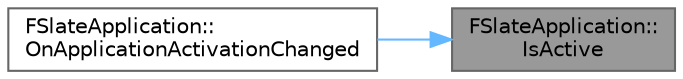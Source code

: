 digraph "FSlateApplication::IsActive"
{
 // INTERACTIVE_SVG=YES
 // LATEX_PDF_SIZE
  bgcolor="transparent";
  edge [fontname=Helvetica,fontsize=10,labelfontname=Helvetica,labelfontsize=10];
  node [fontname=Helvetica,fontsize=10,shape=box,height=0.2,width=0.4];
  rankdir="RL";
  Node1 [id="Node000001",label="FSlateApplication::\lIsActive",height=0.2,width=0.4,color="gray40", fillcolor="grey60", style="filled", fontcolor="black",tooltip="Whether the application is active."];
  Node1 -> Node2 [id="edge1_Node000001_Node000002",dir="back",color="steelblue1",style="solid",tooltip=" "];
  Node2 [id="Node000002",label="FSlateApplication::\lOnApplicationActivationChanged",height=0.2,width=0.4,color="grey40", fillcolor="white", style="filled",URL="$dc/df2/classFSlateApplication.html#a92f14b4e889a58bb859e29038eaefb8d",tooltip=" "];
}

